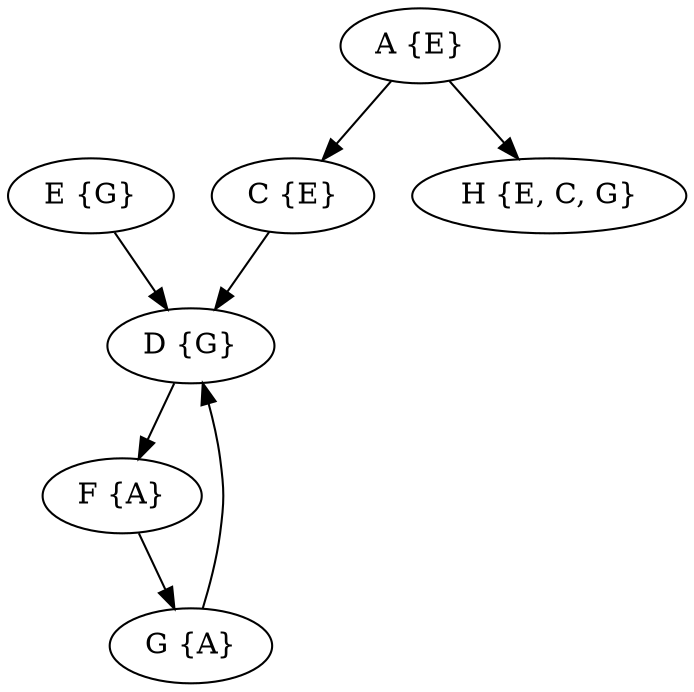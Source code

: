 digraph{

rankdir=TB;

D [label="D {G}"];
F [label="F {A}"];
A [label="A {E}"];
G [label="G {A}"];
E [label="E {G}"];
C [label="C {E}"];
H [label="H {E, C, G}"];
D -> F;
F -> G;
A -> C;
A -> H;
G -> D;
E -> D;
C -> D;
}
